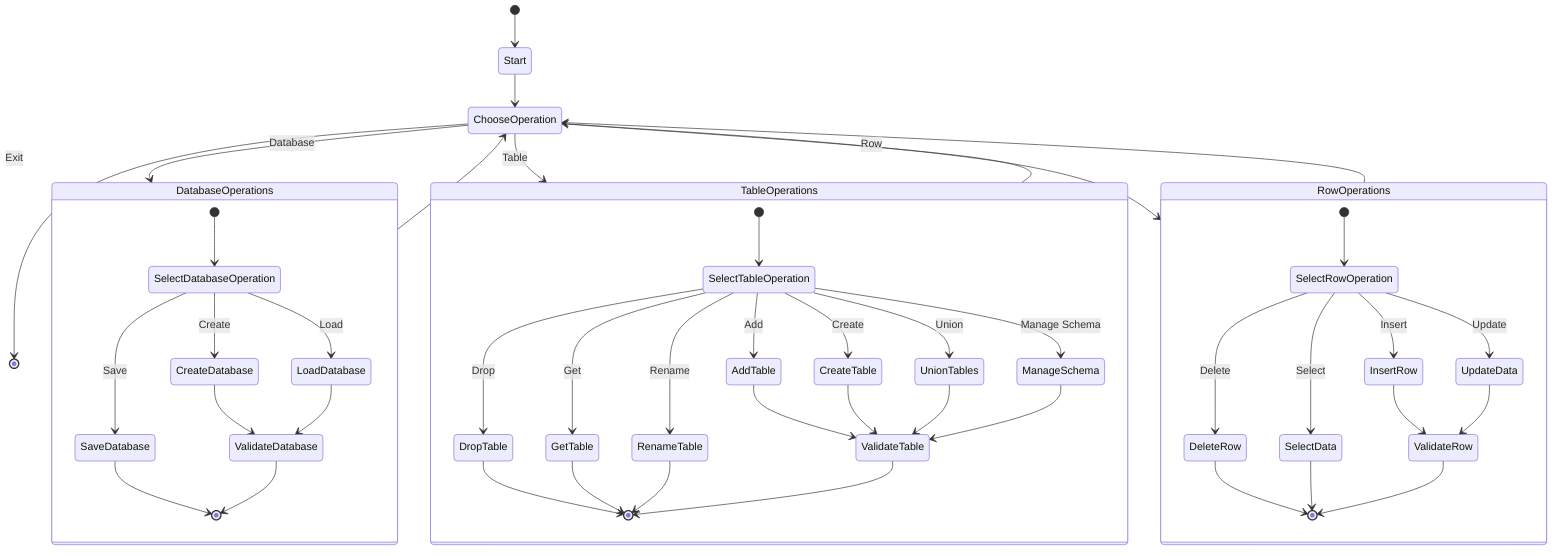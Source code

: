 stateDiagram-v2
    [*] --> Start
    Start --> ChooseOperation
    
    state ChooseOperation <<choice>>
    ChooseOperation --> DatabaseOperations : Database
    ChooseOperation --> TableOperations : Table
    ChooseOperation --> RowOperations : Row
    
    state DatabaseOperations {
        [*] --> SelectDatabaseOperation
        state SelectDatabaseOperation <<choice>>
        SelectDatabaseOperation --> CreateDatabase : Create
        SelectDatabaseOperation --> LoadDatabase : Load
        SelectDatabaseOperation --> SaveDatabase : Save
        CreateDatabase --> ValidateDatabase
        LoadDatabase --> ValidateDatabase
        SaveDatabase --> [*]
        ValidateDatabase --> [*]
    }
    
    state TableOperations {
        [*] --> SelectTableOperation
        state SelectTableOperation <<choice>>
        SelectTableOperation --> AddTable : Add
        SelectTableOperation --> CreateTable : Create
        SelectTableOperation --> DropTable : Drop
        SelectTableOperation --> GetTable : Get
        SelectTableOperation --> RenameTable : Rename
        SelectTableOperation --> UnionTables : Union
        SelectTableOperation --> ManageSchema : Manage Schema
        AddTable --> ValidateTable
        CreateTable --> ValidateTable
        DropTable --> [*]
        GetTable --> [*]
        RenameTable --> [*]
        UnionTables --> ValidateTable
        ManageSchema --> ValidateTable
        ValidateTable --> [*]
    }
    
    state RowOperations {
        [*] --> SelectRowOperation
        state SelectRowOperation <<choice>>
        SelectRowOperation --> InsertRow : Insert
        SelectRowOperation --> DeleteRow : Delete
        SelectRowOperation --> SelectData : Select
        SelectRowOperation --> UpdateData : Update
        InsertRow --> ValidateRow
        DeleteRow --> [*]
        SelectData --> [*]
        UpdateData --> ValidateRow
        ValidateRow --> [*]
    }
    
    DatabaseOperations --> ChooseOperation
    TableOperations --> ChooseOperation
    RowOperations --> ChooseOperation
    
    ChooseOperation --> [*] : Exit